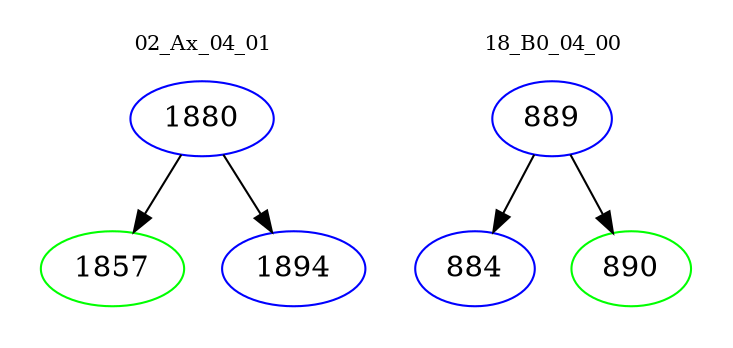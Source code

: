 digraph{
subgraph cluster_0 {
color = white
label = "02_Ax_04_01";
fontsize=10;
T0_1880 [label="1880", color="blue"]
T0_1880 -> T0_1857 [color="black"]
T0_1857 [label="1857", color="green"]
T0_1880 -> T0_1894 [color="black"]
T0_1894 [label="1894", color="blue"]
}
subgraph cluster_1 {
color = white
label = "18_B0_04_00";
fontsize=10;
T1_889 [label="889", color="blue"]
T1_889 -> T1_884 [color="black"]
T1_884 [label="884", color="blue"]
T1_889 -> T1_890 [color="black"]
T1_890 [label="890", color="green"]
}
}
